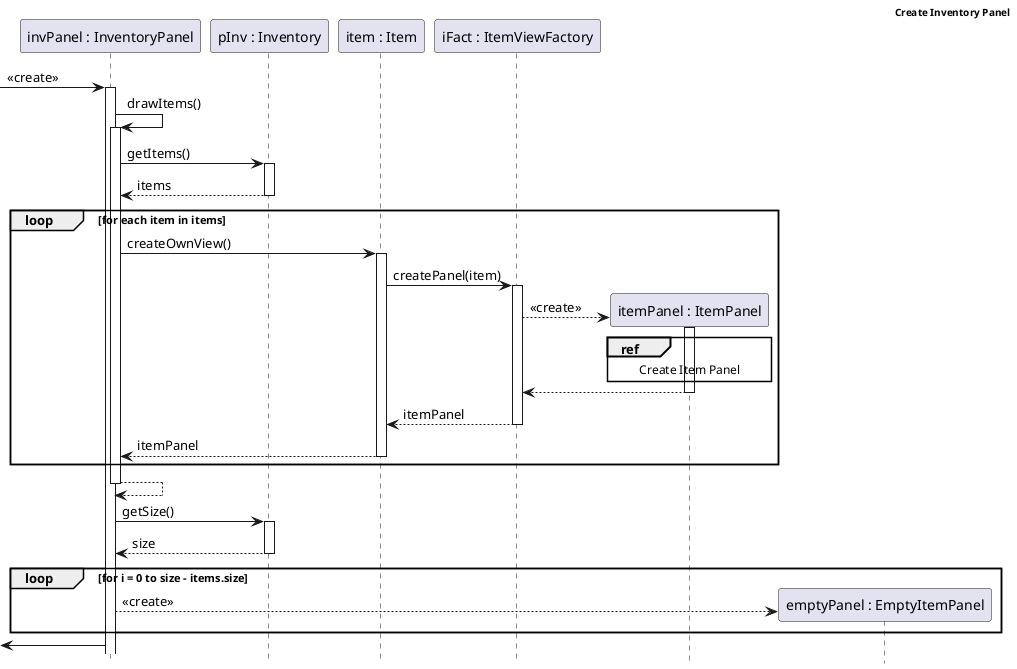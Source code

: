 @startuml CreateInventoryPanel
skinparam HeaderFontColor #000000
skinparam HeaderFontStyle bold
header Create Inventory Panel
hide footbox
autoactivate on
participant invPanel as "invPanel : InventoryPanel"
participant pInv as "pInv : Inventory"
participant item as "item : Item"
participant iFact as "iFact : ItemViewFactory"
-> invPanel : <<create>>
invPanel -> invPanel ++: drawItems()
invPanel -> pInv ++: getItems()
return items
loop for each item in items
    invPanel -> item ++: createOwnView()
    item -> iFact ++: createPanel(item)
    create itemPanel as "itemPanel : ItemPanel"
    iFact --> itemPanel ++: <<create>>
    ref over itemPanel : Create Item Panel
    itemPanel --> iFact --
    iFact --> item --: itemPanel
    return itemPanel
end
return
invPanel -> pInv ++: getSize()
return size
autoactivate off
loop for i = 0 to size - items.size
    create emptyPanel as "emptyPanel : EmptyItemPanel"
    invPanel --> emptyPanel: <<create>>
end
<- invPanel